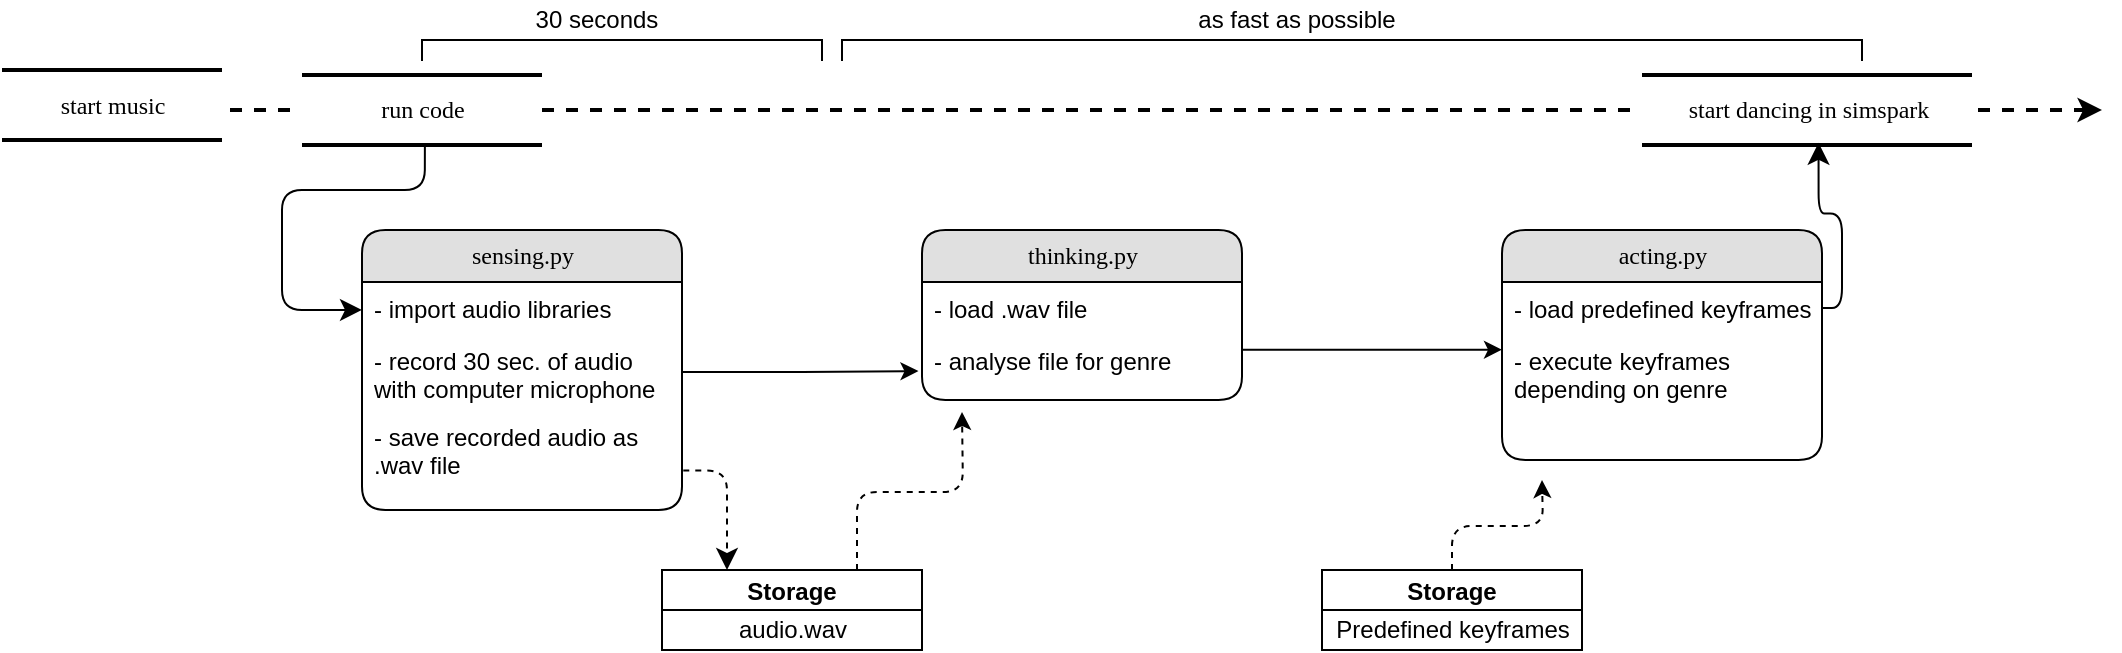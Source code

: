 <mxfile version="14.8.6" type="device"><diagram name="Page-1" id="b520641d-4fe3-3701-9064-5fc419738815"><mxGraphModel dx="1350" dy="756" grid="1" gridSize="10" guides="1" tooltips="1" connect="1" arrows="1" fold="1" page="1" pageScale="1" pageWidth="1100" pageHeight="850" background="none" math="0" shadow="0"><root><mxCell id="0"/><mxCell id="1" parent="0"/><mxCell id="21ea969265ad0168-10" value="thinking.py" style="swimlane;html=1;fontStyle=0;childLayout=stackLayout;horizontal=1;startSize=26;fillColor=#e0e0e0;horizontalStack=0;resizeParent=1;resizeLast=0;collapsible=1;marginBottom=0;swimlaneFillColor=#ffffff;align=center;rounded=1;shadow=0;comic=0;labelBackgroundColor=none;strokeWidth=1;fontFamily=Verdana;fontSize=12" parent="1" vertex="1"><mxGeometry x="490" y="215" width="160" height="85" as="geometry"/></mxCell><mxCell id="21ea969265ad0168-11" value="- load .wav file" style="text;html=1;strokeColor=none;fillColor=none;spacingLeft=4;spacingRight=4;whiteSpace=wrap;overflow=hidden;rotatable=0;points=[[0,0.5],[1,0.5]];portConstraint=eastwest;" parent="21ea969265ad0168-10" vertex="1"><mxGeometry y="26" width="160" height="26" as="geometry"/></mxCell><mxCell id="21ea969265ad0168-12" value="- analyse file for genre" style="text;html=1;strokeColor=none;fillColor=none;spacingLeft=4;spacingRight=4;whiteSpace=wrap;overflow=hidden;rotatable=0;points=[[0,0.5],[1,0.5]];portConstraint=eastwest;" parent="21ea969265ad0168-10" vertex="1"><mxGeometry y="52" width="160" height="26" as="geometry"/></mxCell><mxCell id="21ea969265ad0168-22" value="acting.py" style="swimlane;html=1;fontStyle=0;childLayout=stackLayout;horizontal=1;startSize=26;fillColor=#e0e0e0;horizontalStack=0;resizeParent=1;resizeLast=0;collapsible=1;marginBottom=0;swimlaneFillColor=#ffffff;align=center;rounded=1;shadow=0;comic=0;labelBackgroundColor=none;strokeWidth=1;fontFamily=Verdana;fontSize=12" parent="1" vertex="1"><mxGeometry x="780" y="215" width="160" height="115" as="geometry"/></mxCell><mxCell id="21ea969265ad0168-23" value="- load predefined keyframes " style="text;html=1;strokeColor=none;fillColor=none;spacingLeft=4;spacingRight=4;whiteSpace=wrap;overflow=hidden;rotatable=0;points=[[0,0.5],[1,0.5]];portConstraint=eastwest;" parent="21ea969265ad0168-22" vertex="1"><mxGeometry y="26" width="160" height="26" as="geometry"/></mxCell><mxCell id="21ea969265ad0168-24" value="- execute keyframes depending on genre" style="text;html=1;strokeColor=none;fillColor=none;spacingLeft=4;spacingRight=4;whiteSpace=wrap;overflow=hidden;rotatable=0;points=[[0,0.5],[1,0.5]];portConstraint=eastwest;" parent="21ea969265ad0168-22" vertex="1"><mxGeometry y="52" width="160" height="38" as="geometry"/></mxCell><mxCell id="21ea969265ad0168-26" value="sensing.py" style="swimlane;html=1;fontStyle=0;childLayout=stackLayout;horizontal=1;startSize=26;fillColor=#e0e0e0;horizontalStack=0;resizeParent=1;resizeLast=0;collapsible=1;marginBottom=0;swimlaneFillColor=#ffffff;align=center;rounded=1;shadow=0;comic=0;labelBackgroundColor=none;strokeWidth=1;fontFamily=Verdana;fontSize=12" parent="1" vertex="1"><mxGeometry x="210" y="215" width="160" height="140" as="geometry"><mxRectangle x="200" y="155" width="90" height="26" as="alternateBounds"/></mxGeometry></mxCell><mxCell id="21ea969265ad0168-27" value="- import audio libraries" style="text;html=1;strokeColor=none;fillColor=none;spacingLeft=4;spacingRight=4;whiteSpace=wrap;overflow=hidden;rotatable=0;points=[[0,0.5],[1,0.5]];portConstraint=eastwest;" parent="21ea969265ad0168-26" vertex="1"><mxGeometry y="26" width="160" height="26" as="geometry"/></mxCell><mxCell id="21ea969265ad0168-28" value="- record 30 sec. of audio with computer microphone" style="text;html=1;strokeColor=none;fillColor=none;spacingLeft=4;spacingRight=4;whiteSpace=wrap;overflow=hidden;rotatable=0;points=[[0,0.5],[1,0.5]];portConstraint=eastwest;" parent="21ea969265ad0168-26" vertex="1"><mxGeometry y="52" width="160" height="38" as="geometry"/></mxCell><mxCell id="DSs9fUPm449Gk2nNJjzP-7" value="- save recorded audio as .wav file" style="text;html=1;strokeColor=none;fillColor=none;spacingLeft=4;spacingRight=4;whiteSpace=wrap;overflow=hidden;rotatable=0;points=[[0,0.5],[1,0.5]];portConstraint=eastwest;" parent="21ea969265ad0168-26" vertex="1"><mxGeometry y="90" width="160" height="38" as="geometry"/></mxCell><mxCell id="DSs9fUPm449Gk2nNJjzP-8" value="" style="endArrow=classic;dashed=1;html=1;strokeWidth=2;targetPerimeterSpacing=9;shadow=0;rounded=0;endFill=1;startArrow=none;" parent="1" edge="1"><mxGeometry width="50" height="50" relative="1" as="geometry"><mxPoint x="490" y="155" as="sourcePoint"/><mxPoint x="1080" y="155" as="targetPoint"/></mxGeometry></mxCell><mxCell id="DSs9fUPm449Gk2nNJjzP-10" style="edgeStyle=orthogonalEdgeStyle;html=1;labelBackgroundColor=none;startFill=0;startSize=8;endFill=1;endSize=8;fontFamily=Verdana;fontSize=12;exitX=1.004;exitY=0.797;exitDx=0;exitDy=0;entryX=0.25;entryY=0;entryDx=0;entryDy=0;dashed=1;exitPerimeter=0;" parent="1" source="DSs9fUPm449Gk2nNJjzP-7" target="DSs9fUPm449Gk2nNJjzP-35" edge="1"><mxGeometry relative="1" as="geometry"><mxPoint x="460" y="248" as="sourcePoint"/><mxPoint x="392.5" y="175" as="targetPoint"/></mxGeometry></mxCell><mxCell id="DSs9fUPm449Gk2nNJjzP-30" style="edgeStyle=orthogonalEdgeStyle;rounded=1;orthogonalLoop=1;jettySize=auto;html=1;shadow=0;dashed=1;endArrow=classic;endFill=1;targetPerimeterSpacing=9;" parent="1" source="DSs9fUPm449Gk2nNJjzP-12" edge="1"><mxGeometry relative="1" as="geometry"><mxPoint x="800" y="340" as="targetPoint"/></mxGeometry></mxCell><mxCell id="DSs9fUPm449Gk2nNJjzP-12" value="Storage" style="swimlane;childLayout=stackLayout;resizeParent=1;resizeParentMax=0;horizontal=1;startSize=20;horizontalStack=0;" parent="1" vertex="1"><mxGeometry x="690" y="385" width="130" height="40" as="geometry"/></mxCell><mxCell id="DSs9fUPm449Gk2nNJjzP-13" value="Predefined keyframes" style="text;html=1;align=center;verticalAlign=middle;resizable=0;points=[];autosize=1;strokeColor=none;" parent="DSs9fUPm449Gk2nNJjzP-12" vertex="1"><mxGeometry y="20" width="130" height="20" as="geometry"/></mxCell><mxCell id="DSs9fUPm449Gk2nNJjzP-16" value="start dancing in simspark" style="html=1;rounded=0;shadow=0;comic=0;labelBackgroundColor=none;strokeWidth=2;fontFamily=Verdana;fontSize=12;align=center;shape=mxgraph.ios7ui.horLines;" parent="1" vertex="1"><mxGeometry x="850" y="137.5" width="165" height="35" as="geometry"/></mxCell><mxCell id="DSs9fUPm449Gk2nNJjzP-21" value="" style="endArrow=none;dashed=1;html=1;strokeWidth=2;shadow=0;rounded=0;endFill=1;" parent="1" edge="1"><mxGeometry width="50" height="50" relative="1" as="geometry"><mxPoint x="120" y="155" as="sourcePoint"/><mxPoint x="490" y="155" as="targetPoint"/></mxGeometry></mxCell><mxCell id="DSs9fUPm449Gk2nNJjzP-20" value="run code" style="html=1;rounded=0;shadow=0;comic=0;labelBackgroundColor=none;strokeWidth=2;fontFamily=Verdana;fontSize=12;align=center;shape=mxgraph.ios7ui.horLines;" parent="1" vertex="1"><mxGeometry x="180" y="137.5" width="120" height="35" as="geometry"/></mxCell><mxCell id="DSs9fUPm449Gk2nNJjzP-22" style="edgeStyle=orthogonalEdgeStyle;html=1;labelBackgroundColor=none;startFill=0;startSize=8;endFill=1;endSize=8;fontFamily=Verdana;fontSize=12;exitX=0.512;exitY=1.002;exitDx=0;exitDy=0;exitPerimeter=0;entryX=0;entryY=0.538;entryDx=0;entryDy=0;entryPerimeter=0;" parent="1" source="DSs9fUPm449Gk2nNJjzP-20" target="21ea969265ad0168-27" edge="1"><mxGeometry relative="1" as="geometry"><mxPoint x="467.5" y="185" as="sourcePoint"/><mxPoint x="200" y="255" as="targetPoint"/><Array as="points"><mxPoint x="241" y="195"/><mxPoint x="170" y="195"/><mxPoint x="170" y="255"/></Array></mxGeometry></mxCell><mxCell id="DSs9fUPm449Gk2nNJjzP-23" value="" style="shape=partialRectangle;whiteSpace=wrap;html=1;bottom=1;right=1;left=1;top=0;fillColor=none;routingCenterX=-0.5;rotation=-180;" parent="1" vertex="1"><mxGeometry x="240" y="120" width="200" height="10" as="geometry"/></mxCell><mxCell id="DSs9fUPm449Gk2nNJjzP-24" style="edgeStyle=orthogonalEdgeStyle;html=1;labelBackgroundColor=none;startFill=0;startSize=8;endFill=1;endSize=8;fontFamily=Verdana;fontSize=12;exitX=1;exitY=0.5;exitDx=0;exitDy=0;entryX=0.535;entryY=0.969;entryDx=0;entryDy=0;entryPerimeter=0;" parent="1" source="21ea969265ad0168-23" target="DSs9fUPm449Gk2nNJjzP-16" edge="1"><mxGeometry relative="1" as="geometry"><mxPoint x="940" y="260" as="sourcePoint"/><mxPoint x="962.5" y="185" as="targetPoint"/></mxGeometry></mxCell><mxCell id="21ea969265ad0168-30" value="start music" style="html=1;rounded=0;shadow=0;comic=0;labelBackgroundColor=none;strokeWidth=2;fontFamily=Verdana;fontSize=12;align=center;shape=mxgraph.ios7ui.horLines;" parent="1" vertex="1"><mxGeometry x="30" y="135" width="110" height="35" as="geometry"/></mxCell><mxCell id="DSs9fUPm449Gk2nNJjzP-25" value="30 seconds" style="text;html=1;strokeColor=none;fillColor=none;align=center;verticalAlign=middle;whiteSpace=wrap;rounded=0;" parent="1" vertex="1"><mxGeometry x="285" y="100" width="85" height="20" as="geometry"/></mxCell><mxCell id="DSs9fUPm449Gk2nNJjzP-26" value="" style="shape=partialRectangle;whiteSpace=wrap;html=1;bottom=1;right=1;left=1;top=0;fillColor=none;routingCenterX=-0.5;rotation=-180;" parent="1" vertex="1"><mxGeometry x="450" y="120" width="510" height="10" as="geometry"/></mxCell><mxCell id="DSs9fUPm449Gk2nNJjzP-27" value="as fast as possible" style="text;html=1;strokeColor=none;fillColor=none;align=center;verticalAlign=middle;whiteSpace=wrap;rounded=0;" parent="1" vertex="1"><mxGeometry x="620" y="100" width="115" height="20" as="geometry"/></mxCell><mxCell id="DSs9fUPm449Gk2nNJjzP-31" style="edgeStyle=orthogonalEdgeStyle;rounded=0;orthogonalLoop=1;jettySize=auto;html=1;exitX=1;exitY=0.5;exitDx=0;exitDy=0;entryX=0;entryY=0.207;entryDx=0;entryDy=0;entryPerimeter=0;shadow=0;endArrow=classic;endFill=1;targetPerimeterSpacing=9;" parent="1" source="21ea969265ad0168-12" target="21ea969265ad0168-24" edge="1"><mxGeometry relative="1" as="geometry"><Array as="points"><mxPoint x="650" y="275"/></Array></mxGeometry></mxCell><mxCell id="DSs9fUPm449Gk2nNJjzP-32" style="edgeStyle=orthogonalEdgeStyle;rounded=0;orthogonalLoop=1;jettySize=auto;html=1;shadow=0;endArrow=classic;endFill=1;targetPerimeterSpacing=9;entryX=-0.011;entryY=0.714;entryDx=0;entryDy=0;entryPerimeter=0;" parent="1" source="21ea969265ad0168-28" target="21ea969265ad0168-12" edge="1"><mxGeometry relative="1" as="geometry"><mxPoint x="480" y="287" as="targetPoint"/></mxGeometry></mxCell><mxCell id="DSs9fUPm449Gk2nNJjzP-35" value="Storage" style="swimlane;childLayout=stackLayout;resizeParent=1;resizeParentMax=0;horizontal=1;startSize=20;horizontalStack=0;" parent="1" vertex="1"><mxGeometry x="360" y="385" width="130" height="40" as="geometry"/></mxCell><mxCell id="DSs9fUPm449Gk2nNJjzP-36" value="audio.wav" style="text;html=1;align=center;verticalAlign=middle;resizable=0;points=[];autosize=1;strokeColor=none;" parent="DSs9fUPm449Gk2nNJjzP-35" vertex="1"><mxGeometry y="20" width="130" height="20" as="geometry"/></mxCell><mxCell id="DSs9fUPm449Gk2nNJjzP-38" style="edgeStyle=orthogonalEdgeStyle;rounded=1;orthogonalLoop=1;jettySize=auto;html=1;shadow=0;dashed=1;endArrow=classic;endFill=1;targetPerimeterSpacing=9;exitX=0.75;exitY=0;exitDx=0;exitDy=0;" parent="1" source="DSs9fUPm449Gk2nNJjzP-35" edge="1"><mxGeometry relative="1" as="geometry"><mxPoint x="424.709" y="370.45" as="sourcePoint"/><mxPoint x="510" y="306" as="targetPoint"/></mxGeometry></mxCell></root></mxGraphModel></diagram></mxfile>